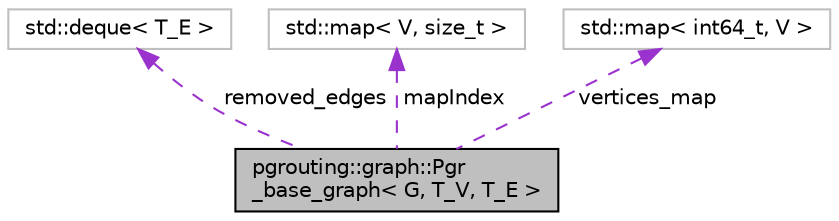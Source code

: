 digraph "pgrouting::graph::Pgr_base_graph&lt; G, T_V, T_E &gt;"
{
  edge [fontname="Helvetica",fontsize="10",labelfontname="Helvetica",labelfontsize="10"];
  node [fontname="Helvetica",fontsize="10",shape=record];
  Node6 [label="pgrouting::graph::Pgr\l_base_graph\< G, T_V, T_E \>",height=0.2,width=0.4,color="black", fillcolor="grey75", style="filled", fontcolor="black"];
  Node7 -> Node6 [dir="back",color="darkorchid3",fontsize="10",style="dashed",label=" removed_edges" ,fontname="Helvetica"];
  Node7 [label="std::deque\< T_E \>",height=0.2,width=0.4,color="grey75", fillcolor="white", style="filled"];
  Node10 -> Node6 [dir="back",color="darkorchid3",fontsize="10",style="dashed",label=" mapIndex" ,fontname="Helvetica"];
  Node10 [label="std::map\< V, size_t \>",height=0.2,width=0.4,color="grey75", fillcolor="white", style="filled"];
  Node13 -> Node6 [dir="back",color="darkorchid3",fontsize="10",style="dashed",label=" vertices_map" ,fontname="Helvetica"];
  Node13 [label="std::map\< int64_t, V \>",height=0.2,width=0.4,color="grey75", fillcolor="white", style="filled"];
}
